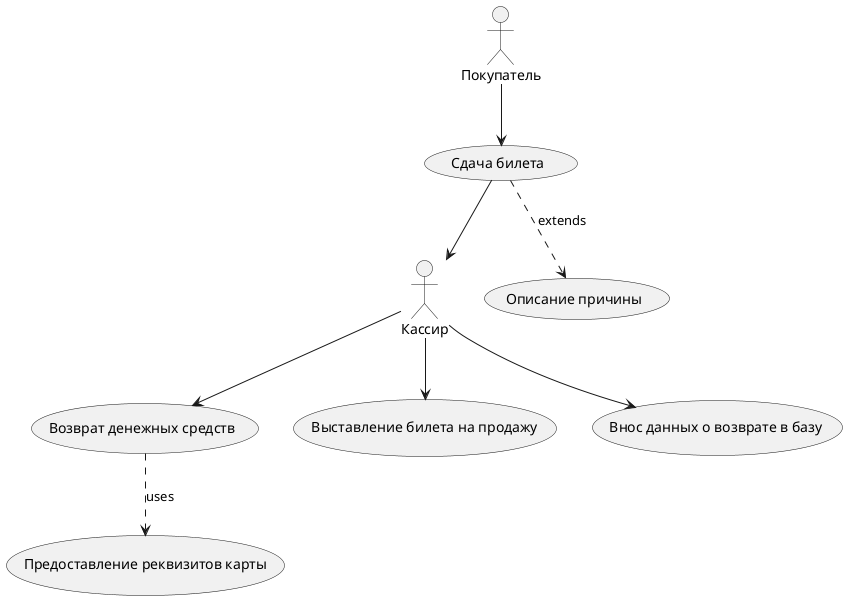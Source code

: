 @startuml

actor Покупатель
actor Кассир

usecase "Сдача билета" as UC1
usecase "Описание причины" as UC2
usecase "Возврат денежных средств" as UC3
usecase "Предоставление реквизитов карты" as UC4
usecase "Выставление билета на продажу" as UC5
usecase "Внос данных о возврате в базу" as UC6

Покупатель --> UC1
UC1 ..> UC2 : extends
UC1 --> Кассир
Кассир --> UC3
UC3 ..> UC4 : uses
Кассир --> UC5
Кассир --> UC6

@enduml